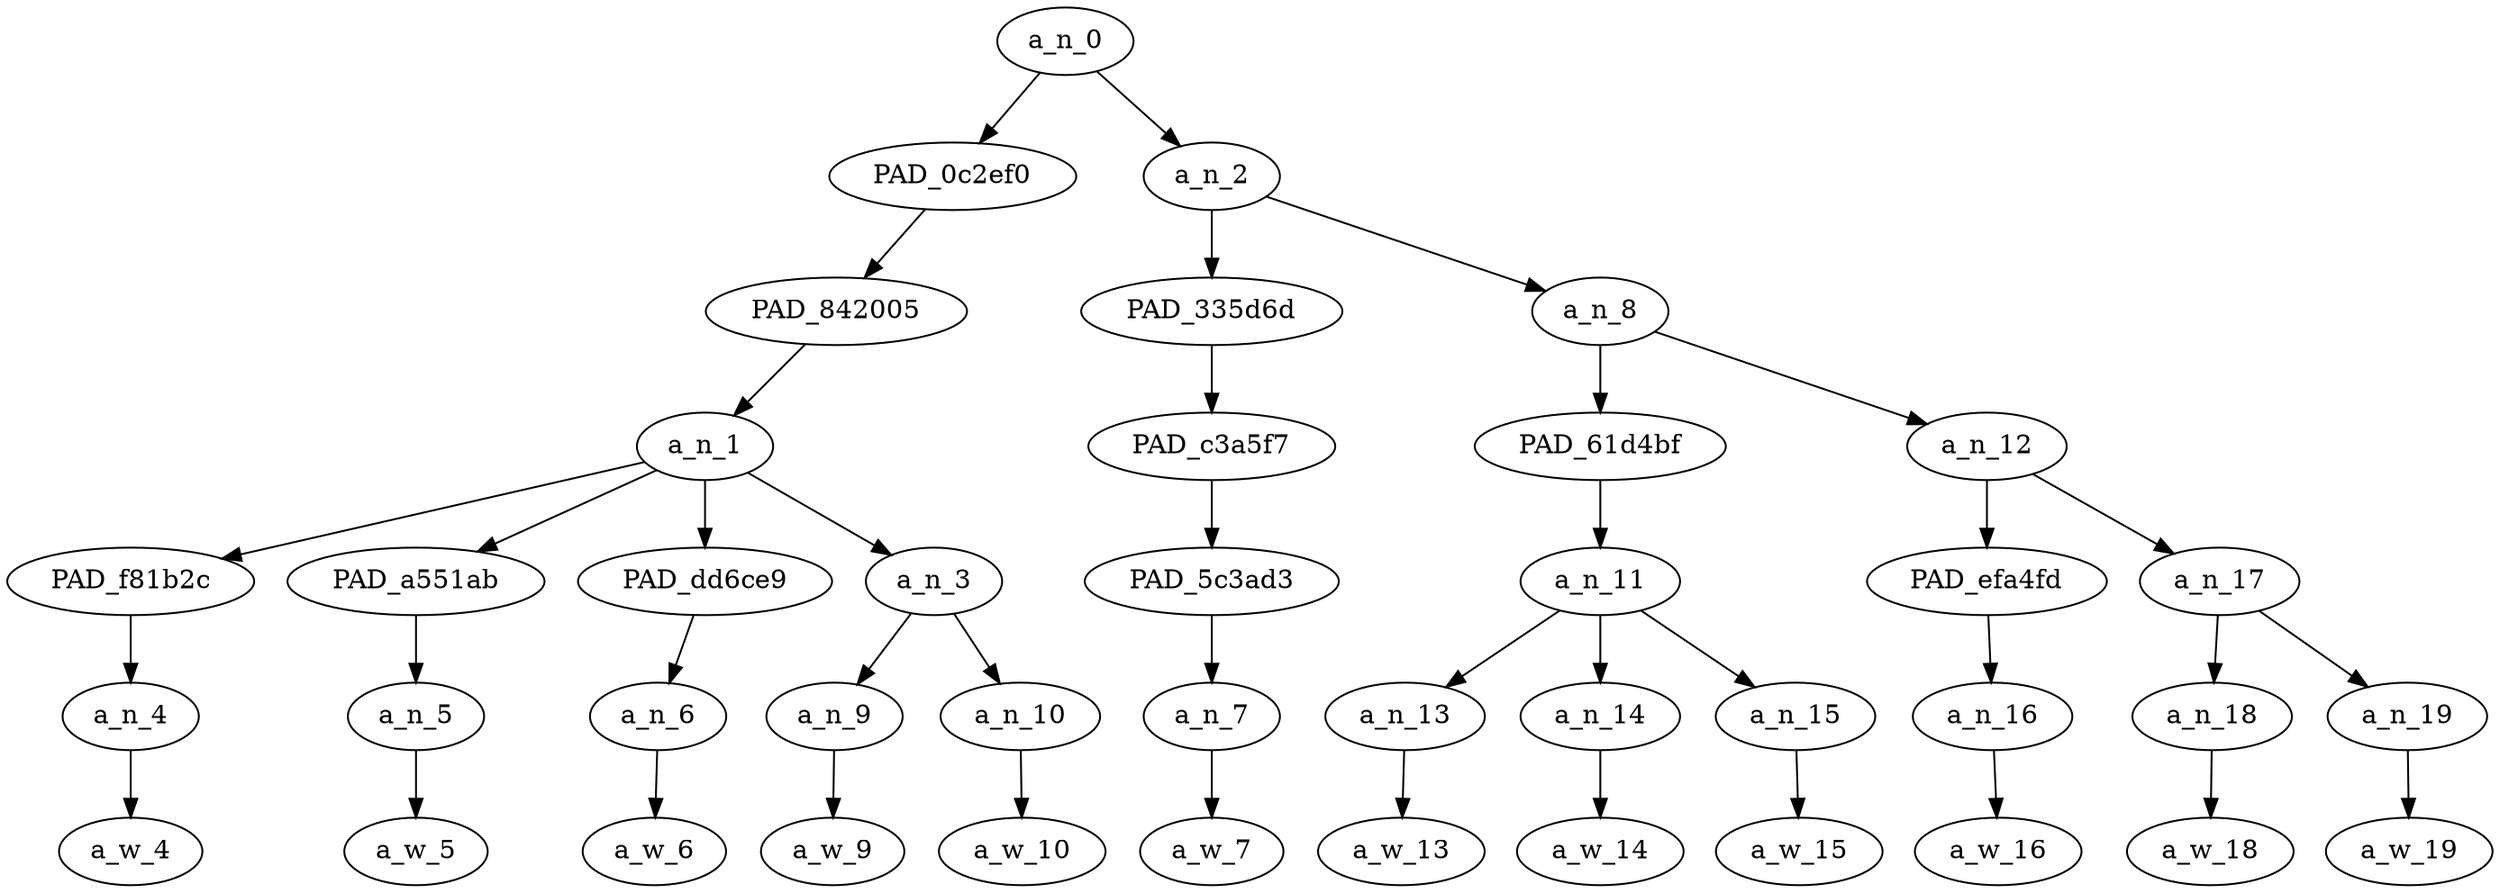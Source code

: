 strict digraph "" {
	a_n_0	[div_dir=1,
		index=0,
		level=6,
		pos="4.53125,6!",
		text_span="[0, 1, 2, 3, 4, 5, 6, 7, 8, 9, 10, 11]",
		value=1.00000002];
	PAD_0c2ef0	[div_dir=1,
		index=0,
		level=5,
		pos="2.375,5!",
		text_span="[0, 1, 2, 3, 4]",
		value=0.42902298];
	a_n_0 -> PAD_0c2ef0;
	a_n_2	[div_dir=1,
		index=1,
		level=5,
		pos="6.6875,5!",
		text_span="[5, 6, 7, 8, 9, 10, 11]",
		value=0.56981569];
	a_n_0 -> a_n_2;
	PAD_842005	[div_dir=1,
		index=0,
		level=4,
		pos="2.375,4!",
		text_span="[0, 1, 2, 3, 4]",
		value=0.42902298];
	PAD_0c2ef0 -> PAD_842005;
	a_n_1	[div_dir=1,
		index=0,
		level=3,
		pos="2.375,3!",
		text_span="[0, 1, 2, 3, 4]",
		value=0.42902298];
	PAD_842005 -> a_n_1;
	PAD_f81b2c	[div_dir=1,
		index=1,
		level=2,
		pos="2.0,2!",
		text_span="[2]",
		value=0.06747809];
	a_n_1 -> PAD_f81b2c;
	PAD_a551ab	[div_dir=1,
		index=2,
		level=2,
		pos="3.0,2!",
		text_span="[3]",
		value=0.08906930];
	a_n_1 -> PAD_a551ab;
	PAD_dd6ce9	[div_dir=1,
		index=3,
		level=2,
		pos="4.0,2!",
		text_span="[4]",
		value=0.03909828];
	a_n_1 -> PAD_dd6ce9;
	a_n_3	[div_dir=1,
		index=0,
		level=2,
		pos="0.5,2!",
		text_span="[0, 1]",
		value=0.23291454];
	a_n_1 -> a_n_3;
	a_n_4	[div_dir=1,
		index=2,
		level=1,
		pos="2.0,1!",
		text_span="[2]",
		value=0.06747809];
	PAD_f81b2c -> a_n_4;
	a_w_4	[div_dir=0,
		index=2,
		level=0,
		pos="2,0!",
		text_span="[2]",
		value=aka];
	a_n_4 -> a_w_4;
	a_n_5	[div_dir=1,
		index=3,
		level=1,
		pos="3.0,1!",
		text_span="[3]",
		value=0.08906930];
	PAD_a551ab -> a_n_5;
	a_w_5	[div_dir=0,
		index=3,
		level=0,
		pos="3,0!",
		text_span="[3]",
		value=caryn];
	a_n_5 -> a_w_5;
	a_n_6	[div_dir=1,
		index=4,
		level=1,
		pos="4.0,1!",
		text_span="[4]",
		value=0.03909828];
	PAD_dd6ce9 -> a_n_6;
	a_w_6	[div_dir=0,
		index=4,
		level=0,
		pos="4,0!",
		text_span="[4]",
		value=johnson];
	a_n_6 -> a_w_6;
	a_n_9	[div_dir=1,
		index=0,
		level=1,
		pos="0.0,1!",
		text_span="[0]",
		value=0.13233788];
	a_n_3 -> a_n_9;
	a_n_10	[div_dir=1,
		index=1,
		level=1,
		pos="1.0,1!",
		text_span="[1]",
		value=0.10023157];
	a_n_3 -> a_n_10;
	a_w_9	[div_dir=0,
		index=0,
		level=0,
		pos="0,0!",
		text_span="[0]",
		value=whoopi];
	a_n_9 -> a_w_9;
	a_w_10	[div_dir=0,
		index=1,
		level=0,
		pos="1,0!",
		text_span="[1]",
		value=goldberk];
	a_n_10 -> a_w_10;
	PAD_335d6d	[div_dir=-1,
		index=1,
		level=4,
		pos="5.0,4!",
		text_span="[5]",
		value=0.03953066];
	a_n_2 -> PAD_335d6d;
	a_n_8	[div_dir=1,
		index=2,
		level=4,
		pos="8.375,4!",
		text_span="[6, 7, 8, 9, 10, 11]",
		value=0.52905238];
	a_n_2 -> a_n_8;
	PAD_c3a5f7	[div_dir=-1,
		index=1,
		level=3,
		pos="5.0,3!",
		text_span="[5]",
		value=0.03953066];
	PAD_335d6d -> PAD_c3a5f7;
	PAD_5c3ad3	[div_dir=-1,
		index=4,
		level=2,
		pos="5.0,2!",
		text_span="[5]",
		value=0.03953066];
	PAD_c3a5f7 -> PAD_5c3ad3;
	a_n_7	[div_dir=-1,
		index=5,
		level=1,
		pos="5.0,1!",
		text_span="[5]",
		value=0.03953066];
	PAD_5c3ad3 -> a_n_7;
	a_w_7	[div_dir=0,
		index=5,
		level=0,
		pos="5,0!",
		text_span="[5]",
		value=is];
	a_n_7 -> a_w_7;
	PAD_61d4bf	[div_dir=1,
		index=2,
		level=3,
		pos="7.0,3!",
		text_span="[6, 7, 8]",
		value=0.37032697];
	a_n_8 -> PAD_61d4bf;
	a_n_12	[div_dir=1,
		index=3,
		level=3,
		pos="9.75,3!",
		text_span="[9, 10, 11]",
		value=0.15735249];
	a_n_8 -> a_n_12;
	a_n_11	[div_dir=1,
		index=5,
		level=2,
		pos="7.0,2!",
		text_span="[6, 7, 8]",
		value=0.37032697];
	PAD_61d4bf -> a_n_11;
	a_n_13	[div_dir=1,
		index=6,
		level=1,
		pos="6.0,1!",
		text_span="[6]",
		value=0.04175946];
	a_n_11 -> a_n_13;
	a_n_14	[div_dir=1,
		index=7,
		level=1,
		pos="7.0,1!",
		text_span="[7]",
		value=0.10570121];
	a_n_11 -> a_n_14;
	a_n_15	[div_dir=1,
		index=8,
		level=1,
		pos="8.0,1!",
		text_span="[8]",
		value=0.22140655];
	a_n_11 -> a_n_15;
	a_w_13	[div_dir=0,
		index=6,
		level=0,
		pos="6,0!",
		text_span="[6]",
		value=a];
	a_n_13 -> a_w_13;
	a_w_14	[div_dir=0,
		index=7,
		level=0,
		pos="7,0!",
		text_span="[7]",
		value=stupid];
	a_n_14 -> a_w_14;
	a_w_15	[div_dir=0,
		index=8,
		level=0,
		pos="8,0!",
		text_span="[8]",
		value=nigger];
	a_n_15 -> a_w_15;
	PAD_efa4fd	[div_dir=1,
		index=6,
		level=2,
		pos="9.0,2!",
		text_span="[9]",
		value=0.04075860];
	a_n_12 -> PAD_efa4fd;
	a_n_17	[div_dir=1,
		index=7,
		level=2,
		pos="10.5,2!",
		text_span="[10, 11]",
		value=0.11617313];
	a_n_12 -> a_n_17;
	a_n_16	[div_dir=1,
		index=9,
		level=1,
		pos="9.0,1!",
		text_span="[9]",
		value=0.04075860];
	PAD_efa4fd -> a_n_16;
	a_w_16	[div_dir=0,
		index=9,
		level=0,
		pos="9,0!",
		text_span="[9]",
		value=with];
	a_n_16 -> a_w_16;
	a_n_18	[div_dir=-1,
		index=10,
		level=1,
		pos="10.0,1!",
		text_span="[10]",
		value=0.03618247];
	a_n_17 -> a_n_18;
	a_n_19	[div_dir=1,
		index=11,
		level=1,
		pos="11.0,1!",
		text_span="[11]",
		value=0.07956456];
	a_n_17 -> a_n_19;
	a_w_18	[div_dir=0,
		index=10,
		level=0,
		pos="10,0!",
		text_span="[10]",
		value=no];
	a_n_18 -> a_w_18;
	a_w_19	[div_dir=0,
		index=11,
		level=0,
		pos="11,0!",
		text_span="[11]",
		value=brain];
	a_n_19 -> a_w_19;
}

